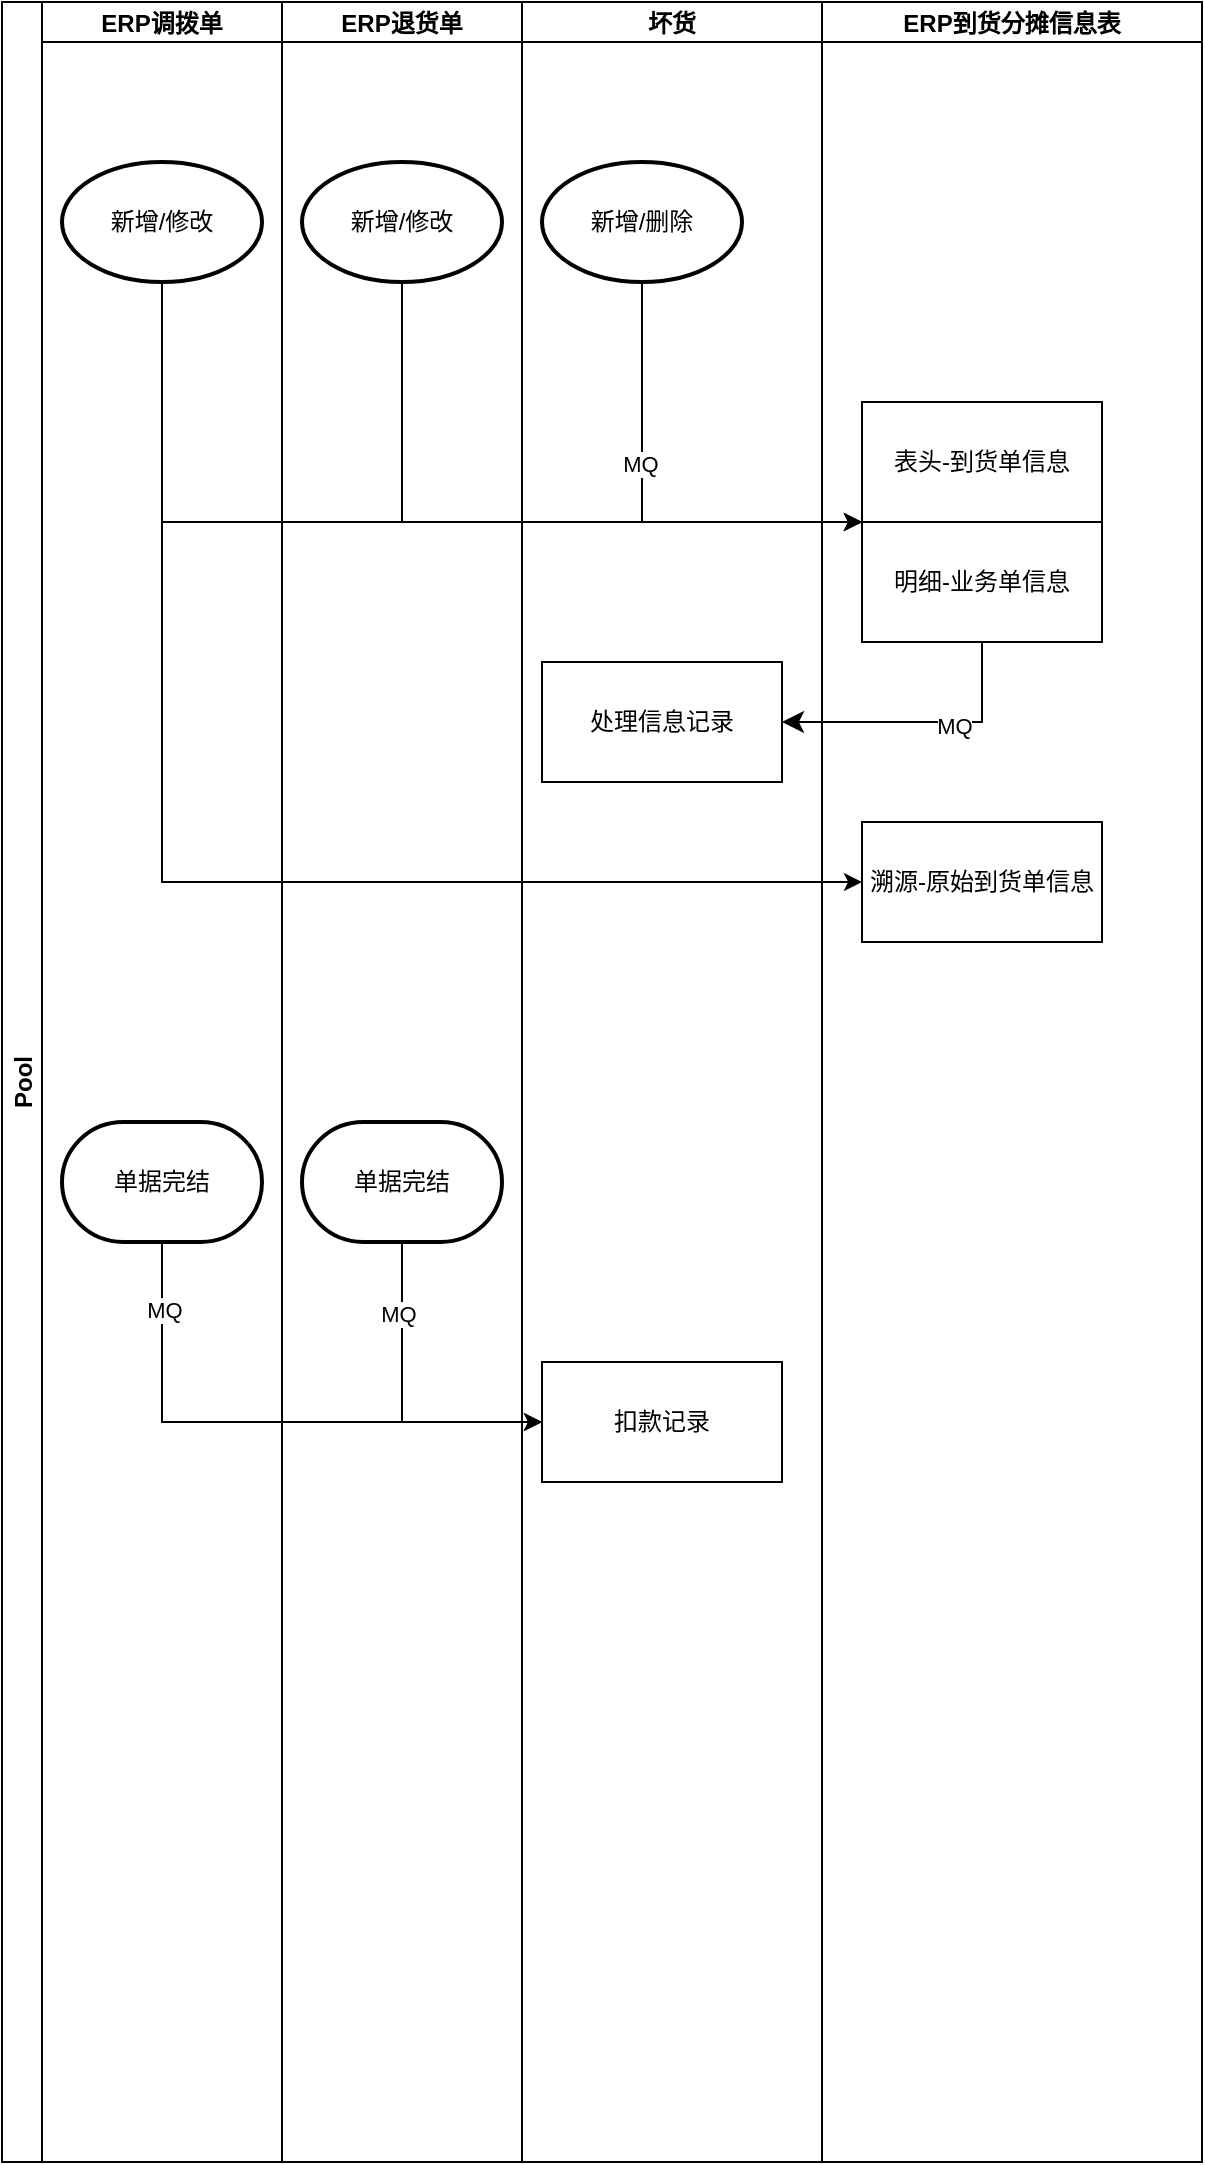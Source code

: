 <mxfile version="20.8.13" type="github">
  <diagram id="prtHgNgQTEPvFCAcTncT" name="Page-1">
    <mxGraphModel dx="1522" dy="695" grid="1" gridSize="10" guides="1" tooltips="1" connect="1" arrows="1" fold="1" page="1" pageScale="1" pageWidth="827" pageHeight="1169" math="0" shadow="0">
      <root>
        <mxCell id="0" />
        <mxCell id="1" parent="0" />
        <mxCell id="5K4GqOeyXQ_Hfmsa3VyL-5" value="Pool" style="swimlane;childLayout=stackLayout;resizeParent=1;resizeParentMax=0;startSize=20;horizontal=0;horizontalStack=1;" vertex="1" parent="1">
          <mxGeometry x="80" y="40" width="600" height="1080" as="geometry" />
        </mxCell>
        <mxCell id="5K4GqOeyXQ_Hfmsa3VyL-6" value="ERP调拨单" style="swimlane;startSize=20;" vertex="1" parent="5K4GqOeyXQ_Hfmsa3VyL-5">
          <mxGeometry x="20" width="120" height="1080" as="geometry" />
        </mxCell>
        <mxCell id="5K4GqOeyXQ_Hfmsa3VyL-12" value="新增/修改" style="strokeWidth=2;html=1;shape=mxgraph.flowchart.start_1;whiteSpace=wrap;" vertex="1" parent="5K4GqOeyXQ_Hfmsa3VyL-6">
          <mxGeometry x="10" y="80" width="100" height="60" as="geometry" />
        </mxCell>
        <mxCell id="5K4GqOeyXQ_Hfmsa3VyL-24" value="单据完结" style="strokeWidth=2;html=1;shape=mxgraph.flowchart.terminator;whiteSpace=wrap;" vertex="1" parent="5K4GqOeyXQ_Hfmsa3VyL-6">
          <mxGeometry x="10" y="560" width="100" height="60" as="geometry" />
        </mxCell>
        <mxCell id="5K4GqOeyXQ_Hfmsa3VyL-7" value="ERP退货单" style="swimlane;startSize=20;" vertex="1" parent="5K4GqOeyXQ_Hfmsa3VyL-5">
          <mxGeometry x="140" width="120" height="1080" as="geometry" />
        </mxCell>
        <mxCell id="5K4GqOeyXQ_Hfmsa3VyL-13" value="新增/修改" style="strokeWidth=2;html=1;shape=mxgraph.flowchart.start_1;whiteSpace=wrap;" vertex="1" parent="5K4GqOeyXQ_Hfmsa3VyL-7">
          <mxGeometry x="10" y="80" width="100" height="60" as="geometry" />
        </mxCell>
        <mxCell id="5K4GqOeyXQ_Hfmsa3VyL-26" value="单据完结" style="strokeWidth=2;html=1;shape=mxgraph.flowchart.terminator;whiteSpace=wrap;" vertex="1" parent="5K4GqOeyXQ_Hfmsa3VyL-7">
          <mxGeometry x="10" y="560" width="100" height="60" as="geometry" />
        </mxCell>
        <mxCell id="5K4GqOeyXQ_Hfmsa3VyL-8" value="坏货" style="swimlane;startSize=20;" vertex="1" parent="5K4GqOeyXQ_Hfmsa3VyL-5">
          <mxGeometry x="260" width="150" height="1080" as="geometry" />
        </mxCell>
        <mxCell id="5K4GqOeyXQ_Hfmsa3VyL-14" value="新增/删除" style="strokeWidth=2;html=1;shape=mxgraph.flowchart.start_1;whiteSpace=wrap;" vertex="1" parent="5K4GqOeyXQ_Hfmsa3VyL-8">
          <mxGeometry x="10" y="80" width="100" height="60" as="geometry" />
        </mxCell>
        <UserObject label="扣款记录" treeRoot="1" id="5K4GqOeyXQ_Hfmsa3VyL-28">
          <mxCell style="whiteSpace=wrap;html=1;align=center;treeFolding=1;treeMoving=1;newEdgeStyle={&quot;edgeStyle&quot;:&quot;elbowEdgeStyle&quot;,&quot;startArrow&quot;:&quot;none&quot;,&quot;endArrow&quot;:&quot;none&quot;};" vertex="1" parent="5K4GqOeyXQ_Hfmsa3VyL-8">
            <mxGeometry x="10" y="680" width="120" height="60" as="geometry" />
          </mxCell>
        </UserObject>
        <UserObject label="处理信息记录" treeRoot="1" id="5K4GqOeyXQ_Hfmsa3VyL-52">
          <mxCell style="whiteSpace=wrap;html=1;align=center;treeFolding=1;treeMoving=1;newEdgeStyle={&quot;edgeStyle&quot;:&quot;elbowEdgeStyle&quot;,&quot;startArrow&quot;:&quot;none&quot;,&quot;endArrow&quot;:&quot;none&quot;};" vertex="1" parent="5K4GqOeyXQ_Hfmsa3VyL-8">
            <mxGeometry x="10" y="330" width="120" height="60" as="geometry" />
          </mxCell>
        </UserObject>
        <mxCell id="5K4GqOeyXQ_Hfmsa3VyL-9" value="ERP到货分摊信息表" style="swimlane;startSize=20;" vertex="1" parent="5K4GqOeyXQ_Hfmsa3VyL-5">
          <mxGeometry x="410" width="190" height="1080" as="geometry" />
        </mxCell>
        <UserObject label="表头-到货单信息" treeRoot="1" id="5K4GqOeyXQ_Hfmsa3VyL-15">
          <mxCell style="whiteSpace=wrap;html=1;align=center;treeFolding=1;treeMoving=1;newEdgeStyle={&quot;edgeStyle&quot;:&quot;elbowEdgeStyle&quot;,&quot;startArrow&quot;:&quot;none&quot;,&quot;endArrow&quot;:&quot;none&quot;};" vertex="1" parent="5K4GqOeyXQ_Hfmsa3VyL-9">
            <mxGeometry x="20" y="200" width="120" height="60" as="geometry" />
          </mxCell>
        </UserObject>
        <UserObject label="明细-业务单信息" treeRoot="1" id="5K4GqOeyXQ_Hfmsa3VyL-16">
          <mxCell style="whiteSpace=wrap;html=1;align=center;treeFolding=1;treeMoving=1;newEdgeStyle={&quot;edgeStyle&quot;:&quot;elbowEdgeStyle&quot;,&quot;startArrow&quot;:&quot;none&quot;,&quot;endArrow&quot;:&quot;none&quot;};" vertex="1" parent="5K4GqOeyXQ_Hfmsa3VyL-9">
            <mxGeometry x="20" y="260" width="120" height="60" as="geometry" />
          </mxCell>
        </UserObject>
        <UserObject label="溯源-原始到货单信息" treeRoot="1" id="5K4GqOeyXQ_Hfmsa3VyL-17">
          <mxCell style="whiteSpace=wrap;html=1;align=center;treeFolding=1;treeMoving=1;newEdgeStyle={&quot;edgeStyle&quot;:&quot;elbowEdgeStyle&quot;,&quot;startArrow&quot;:&quot;none&quot;,&quot;endArrow&quot;:&quot;none&quot;};" vertex="1" parent="5K4GqOeyXQ_Hfmsa3VyL-9">
            <mxGeometry x="20" y="410" width="120" height="60" as="geometry" />
          </mxCell>
        </UserObject>
        <mxCell id="5K4GqOeyXQ_Hfmsa3VyL-18" style="edgeStyle=orthogonalEdgeStyle;rounded=0;orthogonalLoop=1;jettySize=auto;html=1;exitX=0.5;exitY=1;exitDx=0;exitDy=0;exitPerimeter=0;entryX=0;entryY=0;entryDx=0;entryDy=0;" edge="1" parent="5K4GqOeyXQ_Hfmsa3VyL-5" source="5K4GqOeyXQ_Hfmsa3VyL-14" target="5K4GqOeyXQ_Hfmsa3VyL-16">
          <mxGeometry relative="1" as="geometry">
            <Array as="points">
              <mxPoint x="320" y="260" />
            </Array>
          </mxGeometry>
        </mxCell>
        <mxCell id="5K4GqOeyXQ_Hfmsa3VyL-25" value="MQ" style="edgeLabel;html=1;align=center;verticalAlign=middle;resizable=0;points=[];" vertex="1" connectable="0" parent="5K4GqOeyXQ_Hfmsa3VyL-18">
          <mxGeometry x="-0.212" y="-1" relative="1" as="geometry">
            <mxPoint as="offset" />
          </mxGeometry>
        </mxCell>
        <mxCell id="5K4GqOeyXQ_Hfmsa3VyL-19" style="edgeStyle=orthogonalEdgeStyle;rounded=0;orthogonalLoop=1;jettySize=auto;html=1;exitX=0.5;exitY=1;exitDx=0;exitDy=0;exitPerimeter=0;entryX=0;entryY=0;entryDx=0;entryDy=0;" edge="1" parent="5K4GqOeyXQ_Hfmsa3VyL-5" source="5K4GqOeyXQ_Hfmsa3VyL-13" target="5K4GqOeyXQ_Hfmsa3VyL-16">
          <mxGeometry relative="1" as="geometry">
            <Array as="points">
              <mxPoint x="200" y="260" />
            </Array>
          </mxGeometry>
        </mxCell>
        <mxCell id="5K4GqOeyXQ_Hfmsa3VyL-20" style="edgeStyle=orthogonalEdgeStyle;rounded=0;orthogonalLoop=1;jettySize=auto;html=1;exitX=0.5;exitY=1;exitDx=0;exitDy=0;exitPerimeter=0;entryX=0;entryY=0;entryDx=0;entryDy=0;" edge="1" parent="5K4GqOeyXQ_Hfmsa3VyL-5" source="5K4GqOeyXQ_Hfmsa3VyL-12" target="5K4GqOeyXQ_Hfmsa3VyL-16">
          <mxGeometry relative="1" as="geometry">
            <Array as="points">
              <mxPoint x="80" y="260" />
            </Array>
          </mxGeometry>
        </mxCell>
        <mxCell id="5K4GqOeyXQ_Hfmsa3VyL-22" style="edgeStyle=orthogonalEdgeStyle;rounded=0;orthogonalLoop=1;jettySize=auto;html=1;exitX=0.5;exitY=1;exitDx=0;exitDy=0;exitPerimeter=0;entryX=0;entryY=0.5;entryDx=0;entryDy=0;" edge="1" parent="5K4GqOeyXQ_Hfmsa3VyL-5" source="5K4GqOeyXQ_Hfmsa3VyL-12" target="5K4GqOeyXQ_Hfmsa3VyL-17">
          <mxGeometry relative="1" as="geometry" />
        </mxCell>
        <mxCell id="5K4GqOeyXQ_Hfmsa3VyL-30" style="edgeStyle=orthogonalEdgeStyle;rounded=0;orthogonalLoop=1;jettySize=auto;html=1;exitX=0.5;exitY=1;exitDx=0;exitDy=0;exitPerimeter=0;entryX=0;entryY=0.5;entryDx=0;entryDy=0;" edge="1" parent="5K4GqOeyXQ_Hfmsa3VyL-5" source="5K4GqOeyXQ_Hfmsa3VyL-24" target="5K4GqOeyXQ_Hfmsa3VyL-28">
          <mxGeometry relative="1" as="geometry" />
        </mxCell>
        <mxCell id="5K4GqOeyXQ_Hfmsa3VyL-33" value="MQ" style="edgeLabel;html=1;align=center;verticalAlign=middle;resizable=0;points=[];" vertex="1" connectable="0" parent="5K4GqOeyXQ_Hfmsa3VyL-30">
          <mxGeometry x="-0.758" y="1" relative="1" as="geometry">
            <mxPoint as="offset" />
          </mxGeometry>
        </mxCell>
        <mxCell id="5K4GqOeyXQ_Hfmsa3VyL-31" style="edgeStyle=orthogonalEdgeStyle;rounded=0;orthogonalLoop=1;jettySize=auto;html=1;exitX=0.5;exitY=1;exitDx=0;exitDy=0;exitPerimeter=0;entryX=0;entryY=0.5;entryDx=0;entryDy=0;" edge="1" parent="5K4GqOeyXQ_Hfmsa3VyL-5" source="5K4GqOeyXQ_Hfmsa3VyL-26" target="5K4GqOeyXQ_Hfmsa3VyL-28">
          <mxGeometry relative="1" as="geometry" />
        </mxCell>
        <mxCell id="5K4GqOeyXQ_Hfmsa3VyL-32" value="MQ" style="edgeLabel;html=1;align=center;verticalAlign=middle;resizable=0;points=[];" vertex="1" connectable="0" parent="5K4GqOeyXQ_Hfmsa3VyL-31">
          <mxGeometry x="-0.548" y="-2" relative="1" as="geometry">
            <mxPoint as="offset" />
          </mxGeometry>
        </mxCell>
        <mxCell id="5K4GqOeyXQ_Hfmsa3VyL-51" value="" style="edgeStyle=segmentEdgeStyle;endArrow=classic;html=1;curved=0;rounded=0;endSize=8;startSize=8;exitX=0.5;exitY=1;exitDx=0;exitDy=0;" edge="1" parent="5K4GqOeyXQ_Hfmsa3VyL-5" source="5K4GqOeyXQ_Hfmsa3VyL-16">
          <mxGeometry width="50" height="50" relative="1" as="geometry">
            <mxPoint x="300" y="370" as="sourcePoint" />
            <mxPoint x="390" y="360" as="targetPoint" />
            <Array as="points">
              <mxPoint x="490" y="360" />
            </Array>
          </mxGeometry>
        </mxCell>
        <mxCell id="5K4GqOeyXQ_Hfmsa3VyL-53" value="MQ" style="edgeLabel;html=1;align=center;verticalAlign=middle;resizable=0;points=[];" vertex="1" connectable="0" parent="5K4GqOeyXQ_Hfmsa3VyL-51">
          <mxGeometry x="-0.23" y="2" relative="1" as="geometry">
            <mxPoint as="offset" />
          </mxGeometry>
        </mxCell>
      </root>
    </mxGraphModel>
  </diagram>
</mxfile>
